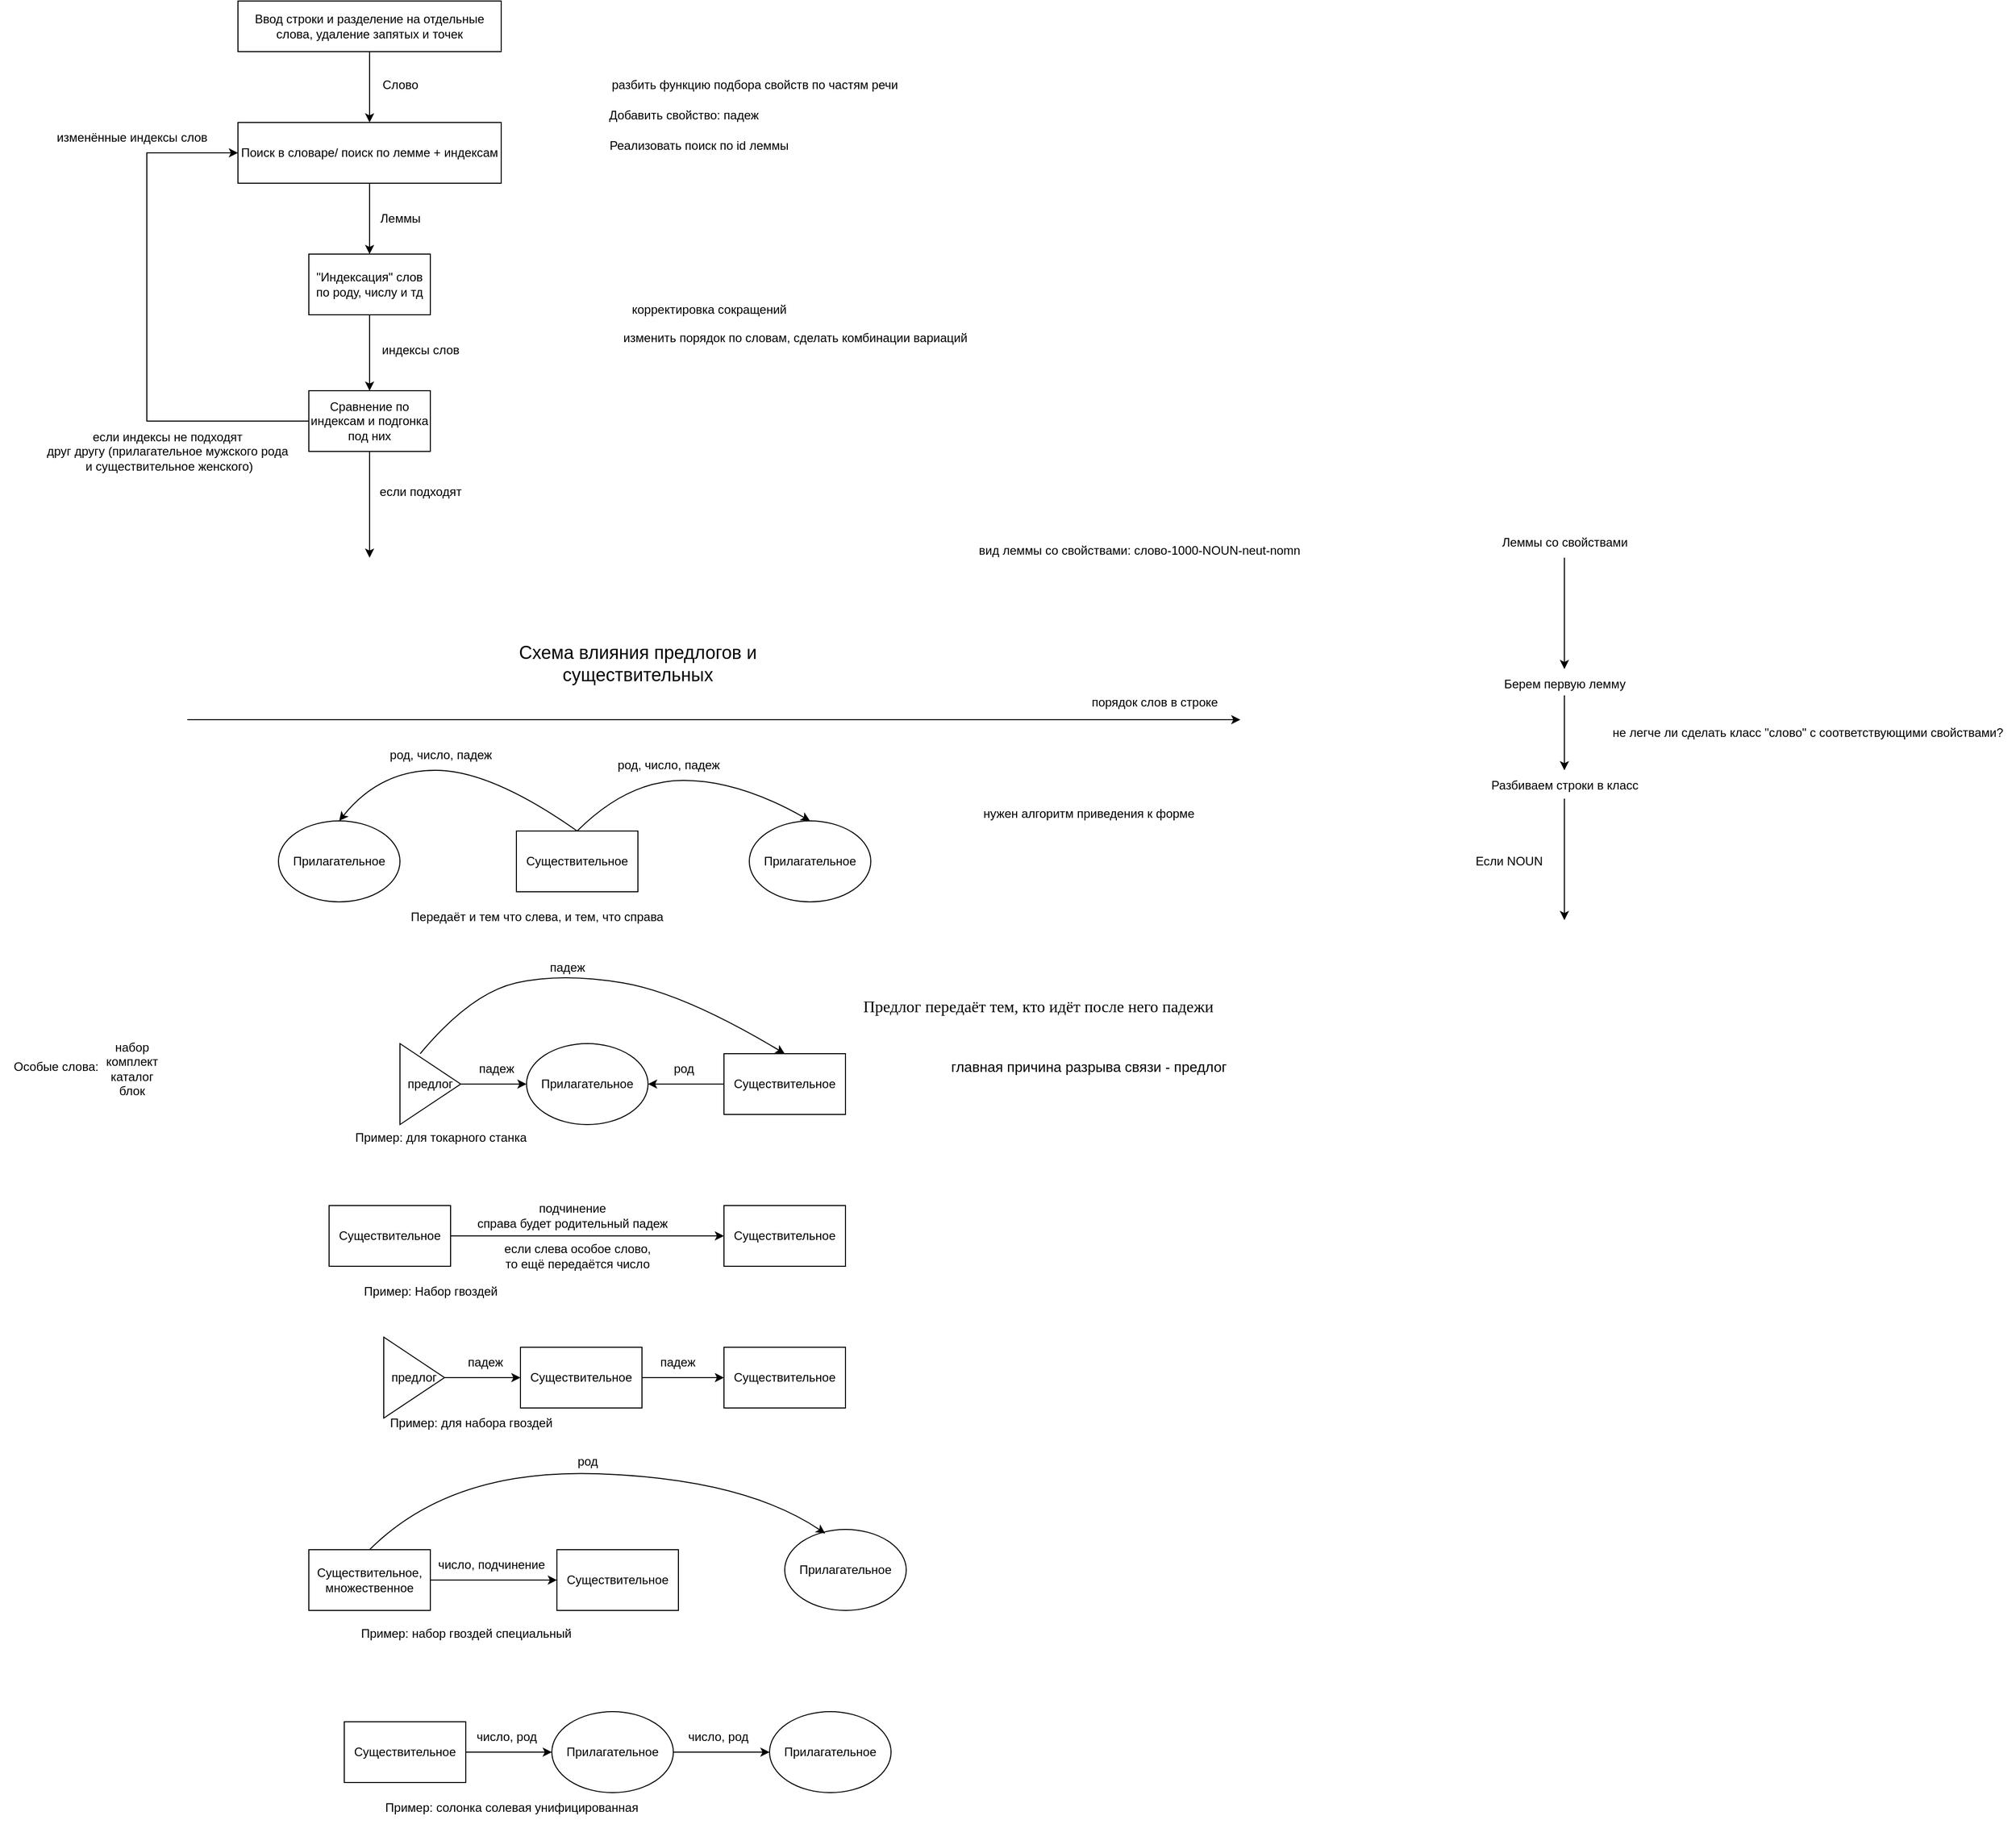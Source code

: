 <mxfile version="27.1.3">
  <diagram name="Страница — 1" id="jLnOedMRefn1-FSvZcaY">
    <mxGraphModel dx="1471" dy="785" grid="1" gridSize="10" guides="1" tooltips="1" connect="1" arrows="1" fold="1" page="1" pageScale="1" pageWidth="827" pageHeight="1169" math="0" shadow="0">
      <root>
        <mxCell id="0" />
        <mxCell id="1" parent="0" />
        <mxCell id="tPMKSkmJaqnPC8uWyhRr-2" style="edgeStyle=orthogonalEdgeStyle;rounded=0;orthogonalLoop=1;jettySize=auto;html=1;entryX=0.5;entryY=0;entryDx=0;entryDy=0;" parent="1" source="tPMKSkmJaqnPC8uWyhRr-1" target="tPMKSkmJaqnPC8uWyhRr-3" edge="1">
          <mxGeometry relative="1" as="geometry">
            <mxPoint x="370" y="310" as="targetPoint" />
          </mxGeometry>
        </mxCell>
        <mxCell id="tPMKSkmJaqnPC8uWyhRr-1" value="Ввод строки и разделение на отдельные слова, удаление запятых и точек" style="rounded=0;whiteSpace=wrap;html=1;" parent="1" vertex="1">
          <mxGeometry x="240" y="170" width="260" height="50" as="geometry" />
        </mxCell>
        <mxCell id="tPMKSkmJaqnPC8uWyhRr-5" style="edgeStyle=orthogonalEdgeStyle;rounded=0;orthogonalLoop=1;jettySize=auto;html=1;" parent="1" source="tPMKSkmJaqnPC8uWyhRr-3" target="tPMKSkmJaqnPC8uWyhRr-4" edge="1">
          <mxGeometry relative="1" as="geometry" />
        </mxCell>
        <mxCell id="tPMKSkmJaqnPC8uWyhRr-3" value="Поиск в словаре/ поиск по лемме + индексам" style="rounded=0;whiteSpace=wrap;html=1;" parent="1" vertex="1">
          <mxGeometry x="240" y="290" width="260" height="60" as="geometry" />
        </mxCell>
        <mxCell id="tPMKSkmJaqnPC8uWyhRr-9" style="edgeStyle=orthogonalEdgeStyle;rounded=0;orthogonalLoop=1;jettySize=auto;html=1;entryX=0.5;entryY=0;entryDx=0;entryDy=0;" parent="1" source="tPMKSkmJaqnPC8uWyhRr-4" target="tPMKSkmJaqnPC8uWyhRr-8" edge="1">
          <mxGeometry relative="1" as="geometry" />
        </mxCell>
        <mxCell id="tPMKSkmJaqnPC8uWyhRr-4" value="&quot;Индексация&quot; слов по роду, числу и тд" style="rounded=0;whiteSpace=wrap;html=1;" parent="1" vertex="1">
          <mxGeometry x="310" y="420" width="120" height="60" as="geometry" />
        </mxCell>
        <mxCell id="tPMKSkmJaqnPC8uWyhRr-6" value="Слово" style="text;html=1;align=center;verticalAlign=middle;resizable=0;points=[];autosize=1;strokeColor=none;fillColor=none;" parent="1" vertex="1">
          <mxGeometry x="370" y="238" width="60" height="30" as="geometry" />
        </mxCell>
        <mxCell id="tPMKSkmJaqnPC8uWyhRr-7" value="Леммы" style="text;html=1;align=center;verticalAlign=middle;resizable=0;points=[];autosize=1;strokeColor=none;fillColor=none;" parent="1" vertex="1">
          <mxGeometry x="370" y="370" width="60" height="30" as="geometry" />
        </mxCell>
        <mxCell id="tPMKSkmJaqnPC8uWyhRr-10" style="edgeStyle=orthogonalEdgeStyle;rounded=0;orthogonalLoop=1;jettySize=auto;html=1;entryX=0;entryY=0.5;entryDx=0;entryDy=0;" parent="1" source="tPMKSkmJaqnPC8uWyhRr-8" target="tPMKSkmJaqnPC8uWyhRr-3" edge="1">
          <mxGeometry relative="1" as="geometry">
            <Array as="points">
              <mxPoint x="150" y="585" />
              <mxPoint x="150" y="320" />
            </Array>
          </mxGeometry>
        </mxCell>
        <mxCell id="iwDVzfNXNj2g2RUYvlDA-2" style="edgeStyle=orthogonalEdgeStyle;rounded=0;orthogonalLoop=1;jettySize=auto;html=1;" parent="1" source="tPMKSkmJaqnPC8uWyhRr-8" edge="1">
          <mxGeometry relative="1" as="geometry">
            <mxPoint x="370" y="720" as="targetPoint" />
          </mxGeometry>
        </mxCell>
        <mxCell id="tPMKSkmJaqnPC8uWyhRr-8" value="Сравнение по индексам и подгонка под них" style="rounded=0;whiteSpace=wrap;html=1;" parent="1" vertex="1">
          <mxGeometry x="310" y="555" width="120" height="60" as="geometry" />
        </mxCell>
        <mxCell id="tPMKSkmJaqnPC8uWyhRr-11" value="индексы слов" style="text;html=1;align=center;verticalAlign=middle;resizable=0;points=[];autosize=1;strokeColor=none;fillColor=none;" parent="1" vertex="1">
          <mxGeometry x="370" y="500" width="100" height="30" as="geometry" />
        </mxCell>
        <mxCell id="tPMKSkmJaqnPC8uWyhRr-12" value="изменённые индексы слов" style="text;html=1;align=center;verticalAlign=middle;resizable=0;points=[];autosize=1;strokeColor=none;fillColor=none;" parent="1" vertex="1">
          <mxGeometry x="50" y="290" width="170" height="30" as="geometry" />
        </mxCell>
        <mxCell id="iwDVzfNXNj2g2RUYvlDA-1" value="если индексы не подходят &lt;br&gt;друг другу (прилагательное мужского рода&lt;br&gt;&amp;nbsp;и существительное женского)" style="text;html=1;align=center;verticalAlign=middle;resizable=0;points=[];autosize=1;strokeColor=none;fillColor=none;" parent="1" vertex="1">
          <mxGeometry x="40" y="585" width="260" height="60" as="geometry" />
        </mxCell>
        <mxCell id="iwDVzfNXNj2g2RUYvlDA-3" value="если подходят" style="text;html=1;align=center;verticalAlign=middle;resizable=0;points=[];autosize=1;strokeColor=none;fillColor=none;" parent="1" vertex="1">
          <mxGeometry x="370" y="640" width="100" height="30" as="geometry" />
        </mxCell>
        <mxCell id="yrZKxFpwJ9V6xFAHWGAz-1" value="изменить порядок по словам, сделать комбинации вариаций&lt;div&gt;&lt;br&gt;&lt;/div&gt;" style="text;html=1;align=center;verticalAlign=middle;resizable=0;points=[];autosize=1;strokeColor=none;fillColor=none;" parent="1" vertex="1">
          <mxGeometry x="610" y="490" width="360" height="40" as="geometry" />
        </mxCell>
        <mxCell id="yrZKxFpwJ9V6xFAHWGAz-3" value="разбить функцию подбора свойств по частям речи" style="text;html=1;align=center;verticalAlign=middle;resizable=0;points=[];autosize=1;strokeColor=none;fillColor=none;" parent="1" vertex="1">
          <mxGeometry x="595" y="238" width="310" height="30" as="geometry" />
        </mxCell>
        <mxCell id="Lr9Ap_2466yuW7MBvXfH-1" value="Реализовать поиск по id леммы" style="text;html=1;align=center;verticalAlign=middle;resizable=0;points=[];autosize=1;strokeColor=none;fillColor=none;" vertex="1" parent="1">
          <mxGeometry x="595" y="298" width="200" height="30" as="geometry" />
        </mxCell>
        <mxCell id="Lr9Ap_2466yuW7MBvXfH-2" value="Добавить свойство: падеж" style="text;html=1;align=center;verticalAlign=middle;resizable=0;points=[];autosize=1;strokeColor=none;fillColor=none;" vertex="1" parent="1">
          <mxGeometry x="595" y="268" width="170" height="30" as="geometry" />
        </mxCell>
        <mxCell id="Lr9Ap_2466yuW7MBvXfH-3" value="корректировка сокращений" style="text;html=1;align=center;verticalAlign=middle;resizable=0;points=[];autosize=1;strokeColor=none;fillColor=none;" vertex="1" parent="1">
          <mxGeometry x="615" y="460" width="180" height="30" as="geometry" />
        </mxCell>
        <mxCell id="Lr9Ap_2466yuW7MBvXfH-4" value="&lt;font style=&quot;font-size: 18px;&quot;&gt;Схема влияния предлогов и существительных&lt;/font&gt;" style="text;html=1;align=center;verticalAlign=middle;whiteSpace=wrap;rounded=0;" vertex="1" parent="1">
          <mxGeometry x="515" y="810" width="240" height="30" as="geometry" />
        </mxCell>
        <mxCell id="Lr9Ap_2466yuW7MBvXfH-5" value="Существительное" style="rounded=0;whiteSpace=wrap;html=1;" vertex="1" parent="1">
          <mxGeometry x="515" y="990" width="120" height="60" as="geometry" />
        </mxCell>
        <mxCell id="Lr9Ap_2466yuW7MBvXfH-7" value="Прилагательное" style="ellipse;whiteSpace=wrap;html=1;" vertex="1" parent="1">
          <mxGeometry x="745" y="980" width="120" height="80" as="geometry" />
        </mxCell>
        <mxCell id="Lr9Ap_2466yuW7MBvXfH-8" value="" style="curved=1;endArrow=classic;html=1;rounded=0;exitX=0.5;exitY=0;exitDx=0;exitDy=0;entryX=0.5;entryY=0;entryDx=0;entryDy=0;" edge="1" parent="1" source="Lr9Ap_2466yuW7MBvXfH-5" target="Lr9Ap_2466yuW7MBvXfH-7">
          <mxGeometry width="50" height="50" relative="1" as="geometry">
            <mxPoint x="645" y="980" as="sourcePoint" />
            <mxPoint x="695" y="930" as="targetPoint" />
            <Array as="points">
              <mxPoint x="625" y="940" />
              <mxPoint x="735" y="940" />
            </Array>
          </mxGeometry>
        </mxCell>
        <mxCell id="Lr9Ap_2466yuW7MBvXfH-9" value="род, число, падеж" style="text;html=1;align=center;verticalAlign=middle;resizable=0;points=[];autosize=1;strokeColor=none;fillColor=none;" vertex="1" parent="1">
          <mxGeometry x="605" y="910" width="120" height="30" as="geometry" />
        </mxCell>
        <mxCell id="Lr9Ap_2466yuW7MBvXfH-25" style="edgeStyle=orthogonalEdgeStyle;rounded=0;orthogonalLoop=1;jettySize=auto;html=1;entryX=1;entryY=0.5;entryDx=0;entryDy=0;" edge="1" parent="1" source="Lr9Ap_2466yuW7MBvXfH-11" target="Lr9Ap_2466yuW7MBvXfH-15">
          <mxGeometry relative="1" as="geometry" />
        </mxCell>
        <mxCell id="Lr9Ap_2466yuW7MBvXfH-11" value="Существительное" style="rounded=0;whiteSpace=wrap;html=1;" vertex="1" parent="1">
          <mxGeometry x="720" y="1210" width="120" height="60" as="geometry" />
        </mxCell>
        <mxCell id="Lr9Ap_2466yuW7MBvXfH-23" style="edgeStyle=orthogonalEdgeStyle;rounded=0;orthogonalLoop=1;jettySize=auto;html=1;entryX=0;entryY=0.5;entryDx=0;entryDy=0;" edge="1" parent="1" source="Lr9Ap_2466yuW7MBvXfH-12" target="Lr9Ap_2466yuW7MBvXfH-15">
          <mxGeometry relative="1" as="geometry" />
        </mxCell>
        <mxCell id="Lr9Ap_2466yuW7MBvXfH-12" value="предлог" style="triangle;whiteSpace=wrap;html=1;" vertex="1" parent="1">
          <mxGeometry x="400" y="1200" width="60" height="80" as="geometry" />
        </mxCell>
        <mxCell id="Lr9Ap_2466yuW7MBvXfH-15" value="Прилагательное" style="ellipse;whiteSpace=wrap;html=1;" vertex="1" parent="1">
          <mxGeometry x="525" y="1200" width="120" height="80" as="geometry" />
        </mxCell>
        <mxCell id="Lr9Ap_2466yuW7MBvXfH-16" value="" style="curved=1;endArrow=classic;html=1;rounded=0;exitX=0.333;exitY=0.125;exitDx=0;exitDy=0;exitPerimeter=0;entryX=0.5;entryY=0;entryDx=0;entryDy=0;" edge="1" parent="1" source="Lr9Ap_2466yuW7MBvXfH-12" target="Lr9Ap_2466yuW7MBvXfH-11">
          <mxGeometry width="50" height="50" relative="1" as="geometry">
            <mxPoint x="550" y="1130" as="sourcePoint" />
            <mxPoint x="600" y="1080" as="targetPoint" />
            <Array as="points">
              <mxPoint x="470" y="1150" />
              <mxPoint x="560" y="1130" />
              <mxPoint x="680" y="1150" />
            </Array>
          </mxGeometry>
        </mxCell>
        <mxCell id="Lr9Ap_2466yuW7MBvXfH-17" value="падеж" style="text;html=1;align=center;verticalAlign=middle;resizable=0;points=[];autosize=1;strokeColor=none;fillColor=none;" vertex="1" parent="1">
          <mxGeometry x="535" y="1110" width="60" height="30" as="geometry" />
        </mxCell>
        <mxCell id="Lr9Ap_2466yuW7MBvXfH-19" value="" style="endArrow=classic;html=1;rounded=0;" edge="1" parent="1">
          <mxGeometry width="50" height="50" relative="1" as="geometry">
            <mxPoint x="190" y="880" as="sourcePoint" />
            <mxPoint x="1230" y="880" as="targetPoint" />
          </mxGeometry>
        </mxCell>
        <mxCell id="Lr9Ap_2466yuW7MBvXfH-20" value="порядок слов в строке" style="text;html=1;align=center;verticalAlign=middle;resizable=0;points=[];autosize=1;strokeColor=none;fillColor=none;" vertex="1" parent="1">
          <mxGeometry x="1070" y="848" width="150" height="30" as="geometry" />
        </mxCell>
        <mxCell id="Lr9Ap_2466yuW7MBvXfH-24" value="падеж" style="text;html=1;align=center;verticalAlign=middle;resizable=0;points=[];autosize=1;strokeColor=none;fillColor=none;" vertex="1" parent="1">
          <mxGeometry x="465" y="1210" width="60" height="30" as="geometry" />
        </mxCell>
        <mxCell id="Lr9Ap_2466yuW7MBvXfH-26" value="род" style="text;html=1;align=center;verticalAlign=middle;resizable=0;points=[];autosize=1;strokeColor=none;fillColor=none;" vertex="1" parent="1">
          <mxGeometry x="660" y="1210" width="40" height="30" as="geometry" />
        </mxCell>
        <mxCell id="Lr9Ap_2466yuW7MBvXfH-27" value="набор&lt;br&gt;комплект&lt;br&gt;каталог&lt;br&gt;блок" style="text;html=1;align=center;verticalAlign=middle;resizable=0;points=[];autosize=1;strokeColor=none;fillColor=none;" vertex="1" parent="1">
          <mxGeometry x="100" y="1190" width="70" height="70" as="geometry" />
        </mxCell>
        <mxCell id="Lr9Ap_2466yuW7MBvXfH-29" value="Прилагательное" style="ellipse;whiteSpace=wrap;html=1;" vertex="1" parent="1">
          <mxGeometry x="280" y="980" width="120" height="80" as="geometry" />
        </mxCell>
        <mxCell id="Lr9Ap_2466yuW7MBvXfH-30" value="" style="curved=1;endArrow=classic;html=1;rounded=0;exitX=0.5;exitY=0;exitDx=0;exitDy=0;entryX=0.5;entryY=0;entryDx=0;entryDy=0;" edge="1" parent="1" source="Lr9Ap_2466yuW7MBvXfH-5" target="Lr9Ap_2466yuW7MBvXfH-29">
          <mxGeometry width="50" height="50" relative="1" as="geometry">
            <mxPoint x="560" y="970" as="sourcePoint" />
            <mxPoint x="330" y="980" as="targetPoint" />
            <Array as="points">
              <mxPoint x="490" y="930" />
              <mxPoint x="380" y="930" />
            </Array>
          </mxGeometry>
        </mxCell>
        <mxCell id="Lr9Ap_2466yuW7MBvXfH-32" value="род, число, падеж" style="text;html=1;align=center;verticalAlign=middle;resizable=0;points=[];autosize=1;strokeColor=none;fillColor=none;" vertex="1" parent="1">
          <mxGeometry x="380" y="900" width="120" height="30" as="geometry" />
        </mxCell>
        <mxCell id="Lr9Ap_2466yuW7MBvXfH-33" value="Существительное" style="rounded=0;whiteSpace=wrap;html=1;" vertex="1" parent="1">
          <mxGeometry x="720" y="1360" width="120" height="60" as="geometry" />
        </mxCell>
        <mxCell id="Lr9Ap_2466yuW7MBvXfH-35" style="edgeStyle=orthogonalEdgeStyle;rounded=0;orthogonalLoop=1;jettySize=auto;html=1;entryX=0;entryY=0.5;entryDx=0;entryDy=0;" edge="1" parent="1" source="Lr9Ap_2466yuW7MBvXfH-34" target="Lr9Ap_2466yuW7MBvXfH-33">
          <mxGeometry relative="1" as="geometry" />
        </mxCell>
        <mxCell id="Lr9Ap_2466yuW7MBvXfH-34" value="Существительное" style="rounded=0;whiteSpace=wrap;html=1;" vertex="1" parent="1">
          <mxGeometry x="330" y="1360" width="120" height="60" as="geometry" />
        </mxCell>
        <mxCell id="Lr9Ap_2466yuW7MBvXfH-36" value="подчинение&lt;br&gt;справа будет родительный падеж" style="text;html=1;align=center;verticalAlign=middle;resizable=0;points=[];autosize=1;strokeColor=none;fillColor=none;" vertex="1" parent="1">
          <mxGeometry x="465" y="1350" width="210" height="40" as="geometry" />
        </mxCell>
        <mxCell id="Lr9Ap_2466yuW7MBvXfH-37" value="если слева особое слово, &lt;br&gt;то ещё передаётся число" style="text;html=1;align=center;verticalAlign=middle;resizable=0;points=[];autosize=1;strokeColor=none;fillColor=none;" vertex="1" parent="1">
          <mxGeometry x="490" y="1390" width="170" height="40" as="geometry" />
        </mxCell>
        <mxCell id="Lr9Ap_2466yuW7MBvXfH-38" value="Особые слова:" style="text;html=1;align=center;verticalAlign=middle;resizable=0;points=[];autosize=1;strokeColor=none;fillColor=none;" vertex="1" parent="1">
          <mxGeometry x="5" y="1208" width="110" height="30" as="geometry" />
        </mxCell>
        <mxCell id="Lr9Ap_2466yuW7MBvXfH-44" style="edgeStyle=orthogonalEdgeStyle;rounded=0;orthogonalLoop=1;jettySize=auto;html=1;entryX=0;entryY=0.5;entryDx=0;entryDy=0;" edge="1" parent="1" source="Lr9Ap_2466yuW7MBvXfH-39" target="Lr9Ap_2466yuW7MBvXfH-41">
          <mxGeometry relative="1" as="geometry" />
        </mxCell>
        <mxCell id="Lr9Ap_2466yuW7MBvXfH-39" value="предлог" style="triangle;whiteSpace=wrap;html=1;" vertex="1" parent="1">
          <mxGeometry x="384" y="1490" width="60" height="80" as="geometry" />
        </mxCell>
        <mxCell id="Lr9Ap_2466yuW7MBvXfH-40" value="Существительное" style="rounded=0;whiteSpace=wrap;html=1;" vertex="1" parent="1">
          <mxGeometry x="720" y="1500" width="120" height="60" as="geometry" />
        </mxCell>
        <mxCell id="Lr9Ap_2466yuW7MBvXfH-46" style="edgeStyle=orthogonalEdgeStyle;rounded=0;orthogonalLoop=1;jettySize=auto;html=1;entryX=0;entryY=0.5;entryDx=0;entryDy=0;" edge="1" parent="1" source="Lr9Ap_2466yuW7MBvXfH-41" target="Lr9Ap_2466yuW7MBvXfH-40">
          <mxGeometry relative="1" as="geometry" />
        </mxCell>
        <mxCell id="Lr9Ap_2466yuW7MBvXfH-41" value="Существительное" style="rounded=0;whiteSpace=wrap;html=1;" vertex="1" parent="1">
          <mxGeometry x="519" y="1500" width="120" height="60" as="geometry" />
        </mxCell>
        <mxCell id="Lr9Ap_2466yuW7MBvXfH-45" value="падеж" style="text;html=1;align=center;verticalAlign=middle;resizable=0;points=[];autosize=1;strokeColor=none;fillColor=none;" vertex="1" parent="1">
          <mxGeometry x="454" y="1500" width="60" height="30" as="geometry" />
        </mxCell>
        <mxCell id="Lr9Ap_2466yuW7MBvXfH-47" value="падеж" style="text;html=1;align=center;verticalAlign=middle;resizable=0;points=[];autosize=1;strokeColor=none;fillColor=none;" vertex="1" parent="1">
          <mxGeometry x="644" y="1500" width="60" height="30" as="geometry" />
        </mxCell>
        <mxCell id="Lr9Ap_2466yuW7MBvXfH-52" style="edgeStyle=orthogonalEdgeStyle;rounded=0;orthogonalLoop=1;jettySize=auto;html=1;entryX=0;entryY=0.5;entryDx=0;entryDy=0;" edge="1" parent="1" source="Lr9Ap_2466yuW7MBvXfH-48" target="Lr9Ap_2466yuW7MBvXfH-50">
          <mxGeometry relative="1" as="geometry" />
        </mxCell>
        <mxCell id="Lr9Ap_2466yuW7MBvXfH-48" value="Существительное, множественное" style="rounded=0;whiteSpace=wrap;html=1;" vertex="1" parent="1">
          <mxGeometry x="310" y="1700" width="120" height="60" as="geometry" />
        </mxCell>
        <mxCell id="Lr9Ap_2466yuW7MBvXfH-50" value="Существительное" style="rounded=0;whiteSpace=wrap;html=1;" vertex="1" parent="1">
          <mxGeometry x="555" y="1700" width="120" height="60" as="geometry" />
        </mxCell>
        <mxCell id="Lr9Ap_2466yuW7MBvXfH-51" value="Прилагательное" style="ellipse;whiteSpace=wrap;html=1;" vertex="1" parent="1">
          <mxGeometry x="780" y="1680" width="120" height="80" as="geometry" />
        </mxCell>
        <mxCell id="Lr9Ap_2466yuW7MBvXfH-53" value="число, подчинение" style="text;html=1;align=center;verticalAlign=middle;resizable=0;points=[];autosize=1;strokeColor=none;fillColor=none;" vertex="1" parent="1">
          <mxGeometry x="425" y="1700" width="130" height="30" as="geometry" />
        </mxCell>
        <mxCell id="Lr9Ap_2466yuW7MBvXfH-54" value="" style="curved=1;endArrow=classic;html=1;rounded=0;exitX=0.5;exitY=0;exitDx=0;exitDy=0;entryX=0.333;entryY=0.05;entryDx=0;entryDy=0;entryPerimeter=0;" edge="1" parent="1" source="Lr9Ap_2466yuW7MBvXfH-48" target="Lr9Ap_2466yuW7MBvXfH-51">
          <mxGeometry width="50" height="50" relative="1" as="geometry">
            <mxPoint x="590" y="1670" as="sourcePoint" />
            <mxPoint x="640" y="1620" as="targetPoint" />
            <Array as="points">
              <mxPoint x="450" y="1620" />
              <mxPoint x="740" y="1630" />
            </Array>
          </mxGeometry>
        </mxCell>
        <mxCell id="Lr9Ap_2466yuW7MBvXfH-55" value="род" style="text;html=1;align=center;verticalAlign=middle;resizable=0;points=[];autosize=1;strokeColor=none;fillColor=none;" vertex="1" parent="1">
          <mxGeometry x="565" y="1598" width="40" height="30" as="geometry" />
        </mxCell>
        <mxCell id="Lr9Ap_2466yuW7MBvXfH-60" style="edgeStyle=orthogonalEdgeStyle;rounded=0;orthogonalLoop=1;jettySize=auto;html=1;entryX=0;entryY=0.5;entryDx=0;entryDy=0;" edge="1" parent="1" source="Lr9Ap_2466yuW7MBvXfH-57" target="Lr9Ap_2466yuW7MBvXfH-58">
          <mxGeometry relative="1" as="geometry" />
        </mxCell>
        <mxCell id="Lr9Ap_2466yuW7MBvXfH-57" value="Существительное" style="rounded=0;whiteSpace=wrap;html=1;" vertex="1" parent="1">
          <mxGeometry x="345" y="1870" width="120" height="60" as="geometry" />
        </mxCell>
        <mxCell id="Lr9Ap_2466yuW7MBvXfH-62" style="edgeStyle=orthogonalEdgeStyle;rounded=0;orthogonalLoop=1;jettySize=auto;html=1;entryX=0;entryY=0.5;entryDx=0;entryDy=0;" edge="1" parent="1" source="Lr9Ap_2466yuW7MBvXfH-58" target="Lr9Ap_2466yuW7MBvXfH-59">
          <mxGeometry relative="1" as="geometry" />
        </mxCell>
        <mxCell id="Lr9Ap_2466yuW7MBvXfH-58" value="Прилагательное" style="ellipse;whiteSpace=wrap;html=1;" vertex="1" parent="1">
          <mxGeometry x="550" y="1860" width="120" height="80" as="geometry" />
        </mxCell>
        <mxCell id="Lr9Ap_2466yuW7MBvXfH-59" value="Прилагательное" style="ellipse;whiteSpace=wrap;html=1;" vertex="1" parent="1">
          <mxGeometry x="765" y="1860" width="120" height="80" as="geometry" />
        </mxCell>
        <mxCell id="Lr9Ap_2466yuW7MBvXfH-61" value="число, род" style="text;html=1;align=center;verticalAlign=middle;resizable=0;points=[];autosize=1;strokeColor=none;fillColor=none;" vertex="1" parent="1">
          <mxGeometry x="465" y="1870" width="80" height="30" as="geometry" />
        </mxCell>
        <mxCell id="Lr9Ap_2466yuW7MBvXfH-63" value="число, род" style="text;html=1;align=center;verticalAlign=middle;resizable=0;points=[];autosize=1;strokeColor=none;fillColor=none;" vertex="1" parent="1">
          <mxGeometry x="674" y="1870" width="80" height="30" as="geometry" />
        </mxCell>
        <mxCell id="Lr9Ap_2466yuW7MBvXfH-64" value="&lt;font size=&quot;3&quot; face=&quot;Times New Roman&quot;&gt;Предлог передаёт тем, кто идёт после него падежи&lt;/font&gt;" style="text;html=1;align=center;verticalAlign=middle;resizable=0;points=[];autosize=1;strokeColor=none;fillColor=none;" vertex="1" parent="1">
          <mxGeometry x="845" y="1148" width="370" height="30" as="geometry" />
        </mxCell>
        <mxCell id="Lr9Ap_2466yuW7MBvXfH-65" value="Пример: для токарного станка" style="text;html=1;align=center;verticalAlign=middle;resizable=0;points=[];autosize=1;strokeColor=none;fillColor=none;" vertex="1" parent="1">
          <mxGeometry x="345" y="1278" width="190" height="30" as="geometry" />
        </mxCell>
        <mxCell id="Lr9Ap_2466yuW7MBvXfH-66" value="Пример: Набор гвоздей" style="text;html=1;align=center;verticalAlign=middle;resizable=0;points=[];autosize=1;strokeColor=none;fillColor=none;" vertex="1" parent="1">
          <mxGeometry x="350" y="1430" width="160" height="30" as="geometry" />
        </mxCell>
        <mxCell id="Lr9Ap_2466yuW7MBvXfH-67" value="Пример: для набора гвоздей" style="text;html=1;align=center;verticalAlign=middle;resizable=0;points=[];autosize=1;strokeColor=none;fillColor=none;" vertex="1" parent="1">
          <mxGeometry x="380" y="1560" width="180" height="30" as="geometry" />
        </mxCell>
        <mxCell id="Lr9Ap_2466yuW7MBvXfH-68" value="Пример: набор гвоздей специальный" style="text;html=1;align=center;verticalAlign=middle;resizable=0;points=[];autosize=1;strokeColor=none;fillColor=none;" vertex="1" parent="1">
          <mxGeometry x="350" y="1768" width="230" height="30" as="geometry" />
        </mxCell>
        <mxCell id="Lr9Ap_2466yuW7MBvXfH-69" value="Пример: солонка солевая унифицированная" style="text;html=1;align=center;verticalAlign=middle;resizable=0;points=[];autosize=1;strokeColor=none;fillColor=none;" vertex="1" parent="1">
          <mxGeometry x="375" y="1940" width="270" height="30" as="geometry" />
        </mxCell>
        <mxCell id="Lr9Ap_2466yuW7MBvXfH-70" value="Передаёт и тем что слева, и тем, что справа" style="text;html=1;align=center;verticalAlign=middle;resizable=0;points=[];autosize=1;strokeColor=none;fillColor=none;" vertex="1" parent="1">
          <mxGeometry x="400" y="1060" width="270" height="30" as="geometry" />
        </mxCell>
        <mxCell id="Lr9Ap_2466yuW7MBvXfH-71" value="&lt;font style=&quot;font-size: 14px;&quot;&gt;главная причина разрыва связи - предлог&lt;/font&gt;" style="text;html=1;align=center;verticalAlign=middle;resizable=0;points=[];autosize=1;strokeColor=none;fillColor=none;" vertex="1" parent="1">
          <mxGeometry x="930" y="1208" width="300" height="30" as="geometry" />
        </mxCell>
        <mxCell id="Lr9Ap_2466yuW7MBvXfH-72" value="нужен алгоритм приведения к форме" style="text;html=1;align=center;verticalAlign=middle;resizable=0;points=[];autosize=1;strokeColor=none;fillColor=none;" vertex="1" parent="1">
          <mxGeometry x="965" y="958" width="230" height="30" as="geometry" />
        </mxCell>
        <mxCell id="Lr9Ap_2466yuW7MBvXfH-73" value="" style="endArrow=classic;html=1;rounded=0;" edge="1" parent="1">
          <mxGeometry width="50" height="50" relative="1" as="geometry">
            <mxPoint x="1550" y="720" as="sourcePoint" />
            <mxPoint x="1550" y="830" as="targetPoint" />
          </mxGeometry>
        </mxCell>
        <mxCell id="Lr9Ap_2466yuW7MBvXfH-74" value="Леммы со свойствами" style="text;html=1;align=center;verticalAlign=middle;resizable=0;points=[];autosize=1;strokeColor=none;fillColor=none;" vertex="1" parent="1">
          <mxGeometry x="1475" y="690" width="150" height="30" as="geometry" />
        </mxCell>
        <mxCell id="Lr9Ap_2466yuW7MBvXfH-75" value="Берем первую лемму" style="text;html=1;align=center;verticalAlign=middle;resizable=0;points=[];autosize=1;strokeColor=none;fillColor=none;" vertex="1" parent="1">
          <mxGeometry x="1480" y="830" width="140" height="30" as="geometry" />
        </mxCell>
        <mxCell id="Lr9Ap_2466yuW7MBvXfH-76" value="" style="endArrow=classic;html=1;rounded=0;exitX=0.5;exitY=0.867;exitDx=0;exitDy=0;exitPerimeter=0;" edge="1" parent="1" source="Lr9Ap_2466yuW7MBvXfH-75">
          <mxGeometry width="50" height="50" relative="1" as="geometry">
            <mxPoint x="1549.5" y="870" as="sourcePoint" />
            <mxPoint x="1550" y="930" as="targetPoint" />
          </mxGeometry>
        </mxCell>
        <mxCell id="Lr9Ap_2466yuW7MBvXfH-77" value="Разбиваем строки в класс" style="text;html=1;align=center;verticalAlign=middle;resizable=0;points=[];autosize=1;strokeColor=none;fillColor=none;" vertex="1" parent="1">
          <mxGeometry x="1465" y="930" width="170" height="30" as="geometry" />
        </mxCell>
        <mxCell id="Lr9Ap_2466yuW7MBvXfH-78" value="вид леммы со свойствами: слово-1000-NOUN-neut-nomn" style="text;html=1;align=center;verticalAlign=middle;resizable=0;points=[];autosize=1;strokeColor=none;fillColor=none;" vertex="1" parent="1">
          <mxGeometry x="960" y="698" width="340" height="30" as="geometry" />
        </mxCell>
        <mxCell id="Lr9Ap_2466yuW7MBvXfH-87" value="" style="endArrow=classic;html=1;rounded=0;" edge="1" parent="1">
          <mxGeometry width="50" height="50" relative="1" as="geometry">
            <mxPoint x="1550" y="958" as="sourcePoint" />
            <mxPoint x="1550" y="1078" as="targetPoint" />
          </mxGeometry>
        </mxCell>
        <mxCell id="Lr9Ap_2466yuW7MBvXfH-88" value="Если NOUN" style="text;html=1;align=center;verticalAlign=middle;resizable=0;points=[];autosize=1;strokeColor=none;fillColor=none;" vertex="1" parent="1">
          <mxGeometry x="1450" y="1005" width="90" height="30" as="geometry" />
        </mxCell>
        <mxCell id="Lr9Ap_2466yuW7MBvXfH-90" value="не легче ли сделать класс &quot;слово&quot; с соответствующими свойствами?" style="text;html=1;align=center;verticalAlign=middle;resizable=0;points=[];autosize=1;strokeColor=none;fillColor=none;" vertex="1" parent="1">
          <mxGeometry x="1585" y="878" width="410" height="30" as="geometry" />
        </mxCell>
      </root>
    </mxGraphModel>
  </diagram>
</mxfile>
